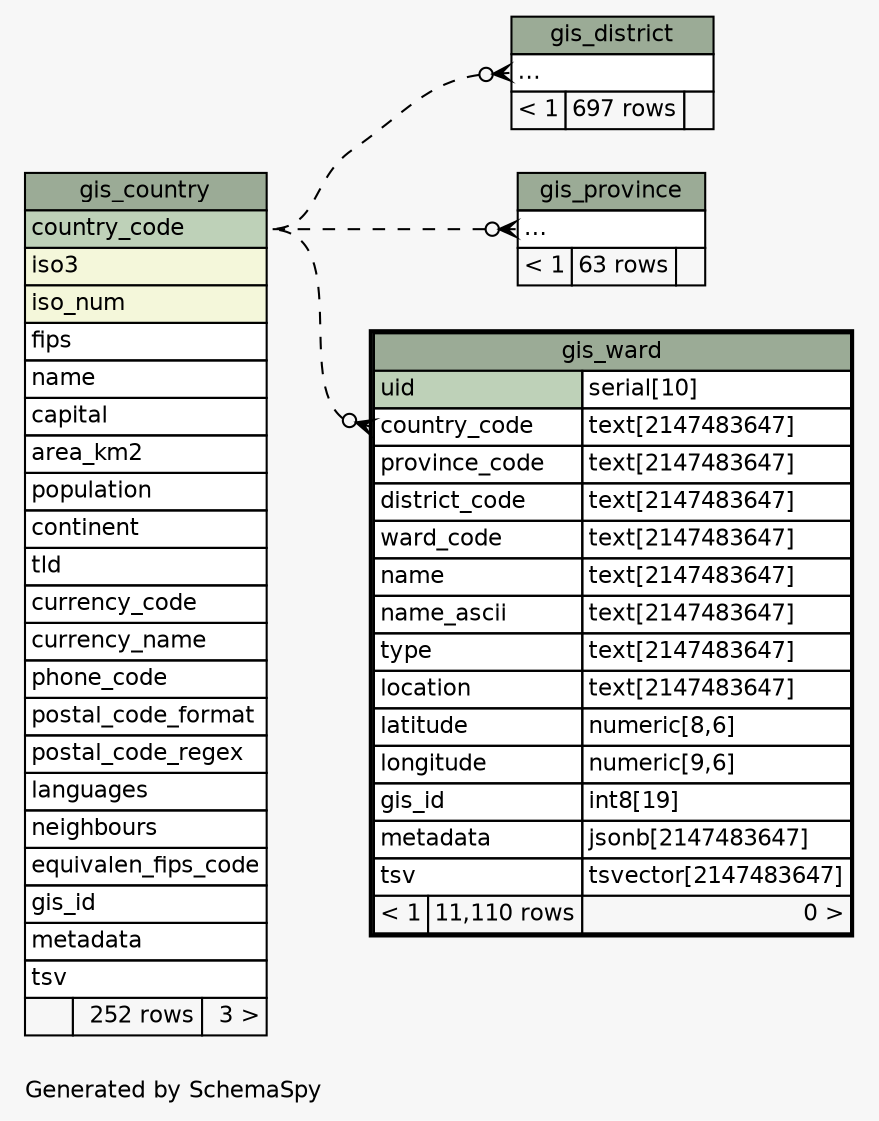 // dot 2.38.0 on Linux 4.4.0-71-generic
// SchemaSpy rev 590
digraph "impliedTwoDegreesRelationshipsDiagram" {
  graph [
    rankdir="RL"
    bgcolor="#f7f7f7"
    label="\nGenerated by SchemaSpy"
    labeljust="l"
    nodesep="0.18"
    ranksep="0.46"
    fontname="Helvetica"
    fontsize="11"
  ];
  node [
    fontname="Helvetica"
    fontsize="11"
    shape="plaintext"
  ];
  edge [
    arrowsize="0.8"
  ];
  "gis_district":"elipses":w -> "gis_country":"country_code":e [arrowhead=none dir=back arrowtail=crowodot style=dashed];
  "gis_province":"elipses":w -> "gis_country":"country_code":e [arrowhead=none dir=back arrowtail=crowodot style=dashed];
  "gis_ward":"country_code":w -> "gis_country":"country_code":e [arrowhead=none dir=back arrowtail=crowodot style=dashed];
  "gis_country" [
    label=<
    <TABLE BORDER="0" CELLBORDER="1" CELLSPACING="0" BGCOLOR="#ffffff">
      <TR><TD COLSPAN="3" BGCOLOR="#9bab96" ALIGN="CENTER">gis_country</TD></TR>
      <TR><TD PORT="country_code" COLSPAN="3" BGCOLOR="#bed1b8" ALIGN="LEFT">country_code</TD></TR>
      <TR><TD PORT="iso3" COLSPAN="3" BGCOLOR="#f4f7da" ALIGN="LEFT">iso3</TD></TR>
      <TR><TD PORT="iso_num" COLSPAN="3" BGCOLOR="#f4f7da" ALIGN="LEFT">iso_num</TD></TR>
      <TR><TD PORT="fips" COLSPAN="3" ALIGN="LEFT">fips</TD></TR>
      <TR><TD PORT="name" COLSPAN="3" ALIGN="LEFT">name</TD></TR>
      <TR><TD PORT="capital" COLSPAN="3" ALIGN="LEFT">capital</TD></TR>
      <TR><TD PORT="area_km2" COLSPAN="3" ALIGN="LEFT">area_km2</TD></TR>
      <TR><TD PORT="population" COLSPAN="3" ALIGN="LEFT">population</TD></TR>
      <TR><TD PORT="continent" COLSPAN="3" ALIGN="LEFT">continent</TD></TR>
      <TR><TD PORT="tld" COLSPAN="3" ALIGN="LEFT">tld</TD></TR>
      <TR><TD PORT="currency_code" COLSPAN="3" ALIGN="LEFT">currency_code</TD></TR>
      <TR><TD PORT="currency_name" COLSPAN="3" ALIGN="LEFT">currency_name</TD></TR>
      <TR><TD PORT="phone_code" COLSPAN="3" ALIGN="LEFT">phone_code</TD></TR>
      <TR><TD PORT="postal_code_format" COLSPAN="3" ALIGN="LEFT">postal_code_format</TD></TR>
      <TR><TD PORT="postal_code_regex" COLSPAN="3" ALIGN="LEFT">postal_code_regex</TD></TR>
      <TR><TD PORT="languages" COLSPAN="3" ALIGN="LEFT">languages</TD></TR>
      <TR><TD PORT="neighbours" COLSPAN="3" ALIGN="LEFT">neighbours</TD></TR>
      <TR><TD PORT="equivalen_fips_code" COLSPAN="3" ALIGN="LEFT">equivalen_fips_code</TD></TR>
      <TR><TD PORT="gis_id" COLSPAN="3" ALIGN="LEFT">gis_id</TD></TR>
      <TR><TD PORT="metadata" COLSPAN="3" ALIGN="LEFT">metadata</TD></TR>
      <TR><TD PORT="tsv" COLSPAN="3" ALIGN="LEFT">tsv</TD></TR>
      <TR><TD ALIGN="LEFT" BGCOLOR="#f7f7f7">  </TD><TD ALIGN="RIGHT" BGCOLOR="#f7f7f7">252 rows</TD><TD ALIGN="RIGHT" BGCOLOR="#f7f7f7">3 &gt;</TD></TR>
    </TABLE>>
    URL="gis_country.html"
    tooltip="gis_country"
  ];
  "gis_district" [
    label=<
    <TABLE BORDER="0" CELLBORDER="1" CELLSPACING="0" BGCOLOR="#ffffff">
      <TR><TD COLSPAN="3" BGCOLOR="#9bab96" ALIGN="CENTER">gis_district</TD></TR>
      <TR><TD PORT="elipses" COLSPAN="3" ALIGN="LEFT">...</TD></TR>
      <TR><TD ALIGN="LEFT" BGCOLOR="#f7f7f7">&lt; 1</TD><TD ALIGN="RIGHT" BGCOLOR="#f7f7f7">697 rows</TD><TD ALIGN="RIGHT" BGCOLOR="#f7f7f7">  </TD></TR>
    </TABLE>>
    URL="gis_district.html"
    tooltip="gis_district"
  ];
  "gis_province" [
    label=<
    <TABLE BORDER="0" CELLBORDER="1" CELLSPACING="0" BGCOLOR="#ffffff">
      <TR><TD COLSPAN="3" BGCOLOR="#9bab96" ALIGN="CENTER">gis_province</TD></TR>
      <TR><TD PORT="elipses" COLSPAN="3" ALIGN="LEFT">...</TD></TR>
      <TR><TD ALIGN="LEFT" BGCOLOR="#f7f7f7">&lt; 1</TD><TD ALIGN="RIGHT" BGCOLOR="#f7f7f7">63 rows</TD><TD ALIGN="RIGHT" BGCOLOR="#f7f7f7">  </TD></TR>
    </TABLE>>
    URL="gis_province.html"
    tooltip="gis_province"
  ];
  "gis_ward" [
    label=<
    <TABLE BORDER="2" CELLBORDER="1" CELLSPACING="0" BGCOLOR="#ffffff">
      <TR><TD COLSPAN="3" BGCOLOR="#9bab96" ALIGN="CENTER">gis_ward</TD></TR>
      <TR><TD PORT="uid" COLSPAN="2" BGCOLOR="#bed1b8" ALIGN="LEFT">uid</TD><TD PORT="uid.type" ALIGN="LEFT">serial[10]</TD></TR>
      <TR><TD PORT="country_code" COLSPAN="2" ALIGN="LEFT">country_code</TD><TD PORT="country_code.type" ALIGN="LEFT">text[2147483647]</TD></TR>
      <TR><TD PORT="province_code" COLSPAN="2" ALIGN="LEFT">province_code</TD><TD PORT="province_code.type" ALIGN="LEFT">text[2147483647]</TD></TR>
      <TR><TD PORT="district_code" COLSPAN="2" ALIGN="LEFT">district_code</TD><TD PORT="district_code.type" ALIGN="LEFT">text[2147483647]</TD></TR>
      <TR><TD PORT="ward_code" COLSPAN="2" ALIGN="LEFT">ward_code</TD><TD PORT="ward_code.type" ALIGN="LEFT">text[2147483647]</TD></TR>
      <TR><TD PORT="name" COLSPAN="2" ALIGN="LEFT">name</TD><TD PORT="name.type" ALIGN="LEFT">text[2147483647]</TD></TR>
      <TR><TD PORT="name_ascii" COLSPAN="2" ALIGN="LEFT">name_ascii</TD><TD PORT="name_ascii.type" ALIGN="LEFT">text[2147483647]</TD></TR>
      <TR><TD PORT="type" COLSPAN="2" ALIGN="LEFT">type</TD><TD PORT="type.type" ALIGN="LEFT">text[2147483647]</TD></TR>
      <TR><TD PORT="location" COLSPAN="2" ALIGN="LEFT">location</TD><TD PORT="location.type" ALIGN="LEFT">text[2147483647]</TD></TR>
      <TR><TD PORT="latitude" COLSPAN="2" ALIGN="LEFT">latitude</TD><TD PORT="latitude.type" ALIGN="LEFT">numeric[8,6]</TD></TR>
      <TR><TD PORT="longitude" COLSPAN="2" ALIGN="LEFT">longitude</TD><TD PORT="longitude.type" ALIGN="LEFT">numeric[9,6]</TD></TR>
      <TR><TD PORT="gis_id" COLSPAN="2" ALIGN="LEFT">gis_id</TD><TD PORT="gis_id.type" ALIGN="LEFT">int8[19]</TD></TR>
      <TR><TD PORT="metadata" COLSPAN="2" ALIGN="LEFT">metadata</TD><TD PORT="metadata.type" ALIGN="LEFT">jsonb[2147483647]</TD></TR>
      <TR><TD PORT="tsv" COLSPAN="2" ALIGN="LEFT">tsv</TD><TD PORT="tsv.type" ALIGN="LEFT">tsvector[2147483647]</TD></TR>
      <TR><TD ALIGN="LEFT" BGCOLOR="#f7f7f7">&lt; 1</TD><TD ALIGN="RIGHT" BGCOLOR="#f7f7f7">11,110 rows</TD><TD ALIGN="RIGHT" BGCOLOR="#f7f7f7">0 &gt;</TD></TR>
    </TABLE>>
    URL="gis_ward.html"
    tooltip="gis_ward"
  ];
}
